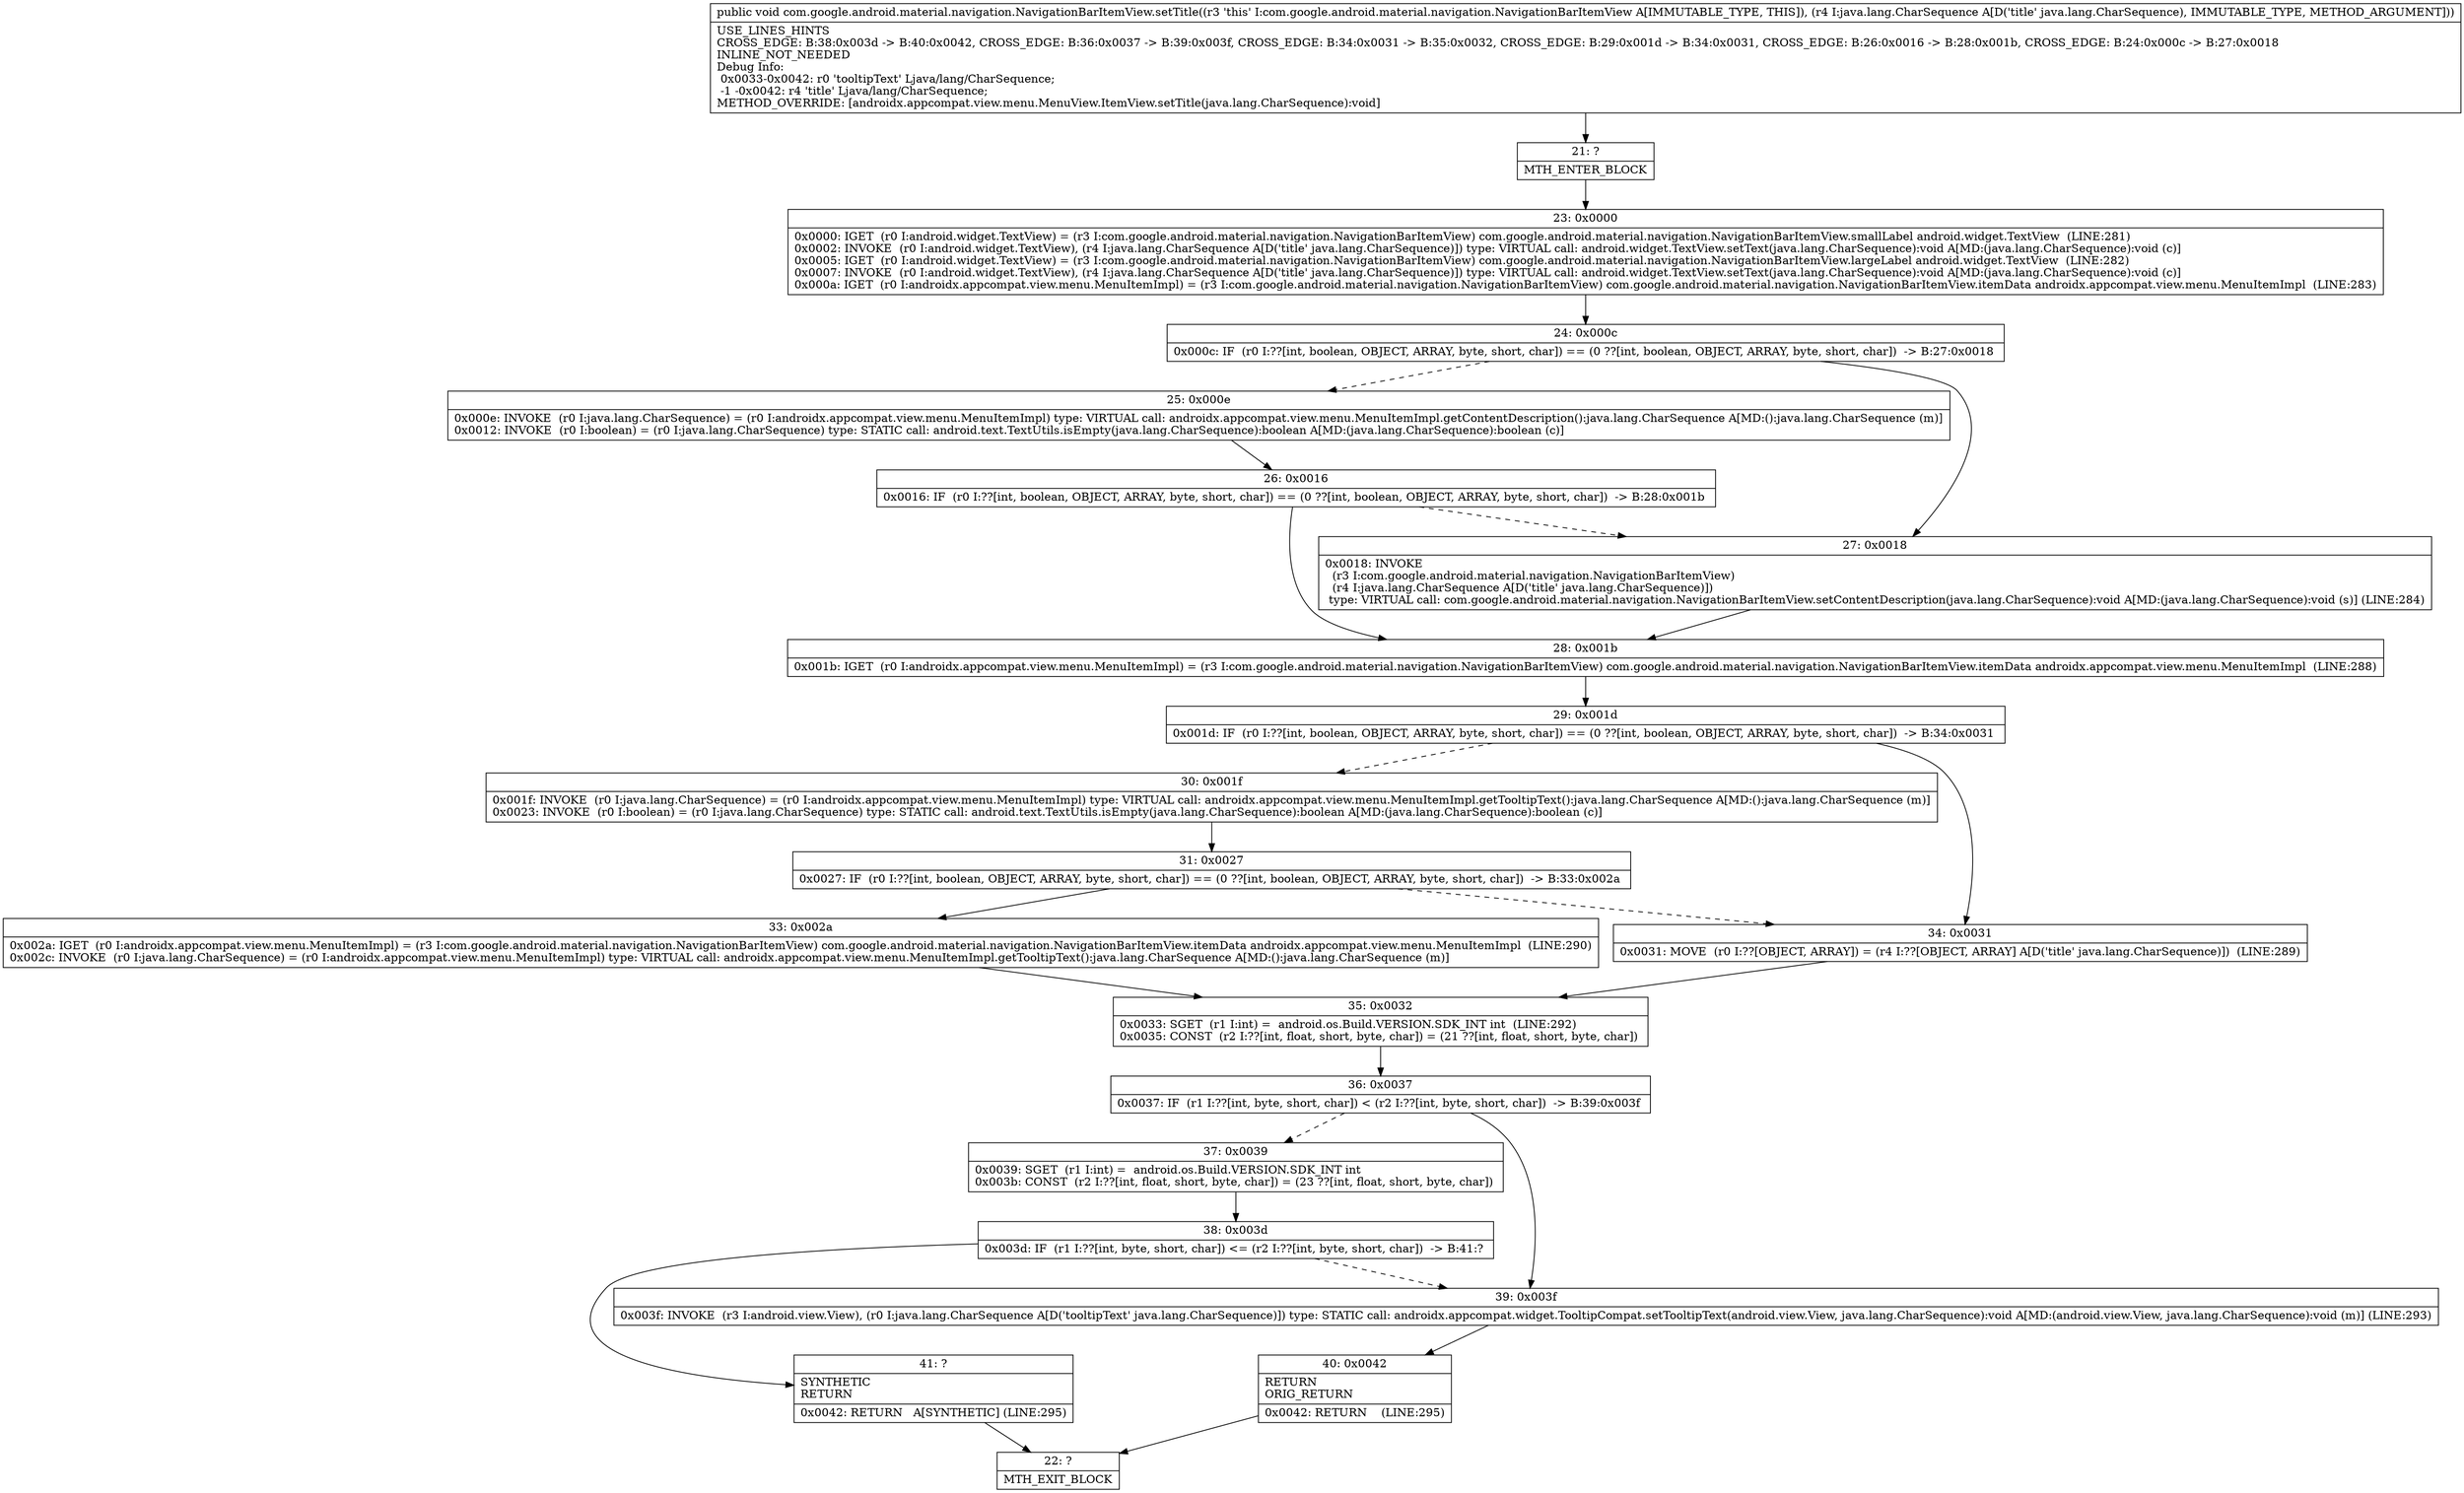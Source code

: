 digraph "CFG forcom.google.android.material.navigation.NavigationBarItemView.setTitle(Ljava\/lang\/CharSequence;)V" {
Node_21 [shape=record,label="{21\:\ ?|MTH_ENTER_BLOCK\l}"];
Node_23 [shape=record,label="{23\:\ 0x0000|0x0000: IGET  (r0 I:android.widget.TextView) = (r3 I:com.google.android.material.navigation.NavigationBarItemView) com.google.android.material.navigation.NavigationBarItemView.smallLabel android.widget.TextView  (LINE:281)\l0x0002: INVOKE  (r0 I:android.widget.TextView), (r4 I:java.lang.CharSequence A[D('title' java.lang.CharSequence)]) type: VIRTUAL call: android.widget.TextView.setText(java.lang.CharSequence):void A[MD:(java.lang.CharSequence):void (c)]\l0x0005: IGET  (r0 I:android.widget.TextView) = (r3 I:com.google.android.material.navigation.NavigationBarItemView) com.google.android.material.navigation.NavigationBarItemView.largeLabel android.widget.TextView  (LINE:282)\l0x0007: INVOKE  (r0 I:android.widget.TextView), (r4 I:java.lang.CharSequence A[D('title' java.lang.CharSequence)]) type: VIRTUAL call: android.widget.TextView.setText(java.lang.CharSequence):void A[MD:(java.lang.CharSequence):void (c)]\l0x000a: IGET  (r0 I:androidx.appcompat.view.menu.MenuItemImpl) = (r3 I:com.google.android.material.navigation.NavigationBarItemView) com.google.android.material.navigation.NavigationBarItemView.itemData androidx.appcompat.view.menu.MenuItemImpl  (LINE:283)\l}"];
Node_24 [shape=record,label="{24\:\ 0x000c|0x000c: IF  (r0 I:??[int, boolean, OBJECT, ARRAY, byte, short, char]) == (0 ??[int, boolean, OBJECT, ARRAY, byte, short, char])  \-\> B:27:0x0018 \l}"];
Node_25 [shape=record,label="{25\:\ 0x000e|0x000e: INVOKE  (r0 I:java.lang.CharSequence) = (r0 I:androidx.appcompat.view.menu.MenuItemImpl) type: VIRTUAL call: androidx.appcompat.view.menu.MenuItemImpl.getContentDescription():java.lang.CharSequence A[MD:():java.lang.CharSequence (m)]\l0x0012: INVOKE  (r0 I:boolean) = (r0 I:java.lang.CharSequence) type: STATIC call: android.text.TextUtils.isEmpty(java.lang.CharSequence):boolean A[MD:(java.lang.CharSequence):boolean (c)]\l}"];
Node_26 [shape=record,label="{26\:\ 0x0016|0x0016: IF  (r0 I:??[int, boolean, OBJECT, ARRAY, byte, short, char]) == (0 ??[int, boolean, OBJECT, ARRAY, byte, short, char])  \-\> B:28:0x001b \l}"];
Node_28 [shape=record,label="{28\:\ 0x001b|0x001b: IGET  (r0 I:androidx.appcompat.view.menu.MenuItemImpl) = (r3 I:com.google.android.material.navigation.NavigationBarItemView) com.google.android.material.navigation.NavigationBarItemView.itemData androidx.appcompat.view.menu.MenuItemImpl  (LINE:288)\l}"];
Node_29 [shape=record,label="{29\:\ 0x001d|0x001d: IF  (r0 I:??[int, boolean, OBJECT, ARRAY, byte, short, char]) == (0 ??[int, boolean, OBJECT, ARRAY, byte, short, char])  \-\> B:34:0x0031 \l}"];
Node_30 [shape=record,label="{30\:\ 0x001f|0x001f: INVOKE  (r0 I:java.lang.CharSequence) = (r0 I:androidx.appcompat.view.menu.MenuItemImpl) type: VIRTUAL call: androidx.appcompat.view.menu.MenuItemImpl.getTooltipText():java.lang.CharSequence A[MD:():java.lang.CharSequence (m)]\l0x0023: INVOKE  (r0 I:boolean) = (r0 I:java.lang.CharSequence) type: STATIC call: android.text.TextUtils.isEmpty(java.lang.CharSequence):boolean A[MD:(java.lang.CharSequence):boolean (c)]\l}"];
Node_31 [shape=record,label="{31\:\ 0x0027|0x0027: IF  (r0 I:??[int, boolean, OBJECT, ARRAY, byte, short, char]) == (0 ??[int, boolean, OBJECT, ARRAY, byte, short, char])  \-\> B:33:0x002a \l}"];
Node_33 [shape=record,label="{33\:\ 0x002a|0x002a: IGET  (r0 I:androidx.appcompat.view.menu.MenuItemImpl) = (r3 I:com.google.android.material.navigation.NavigationBarItemView) com.google.android.material.navigation.NavigationBarItemView.itemData androidx.appcompat.view.menu.MenuItemImpl  (LINE:290)\l0x002c: INVOKE  (r0 I:java.lang.CharSequence) = (r0 I:androidx.appcompat.view.menu.MenuItemImpl) type: VIRTUAL call: androidx.appcompat.view.menu.MenuItemImpl.getTooltipText():java.lang.CharSequence A[MD:():java.lang.CharSequence (m)]\l}"];
Node_35 [shape=record,label="{35\:\ 0x0032|0x0033: SGET  (r1 I:int) =  android.os.Build.VERSION.SDK_INT int  (LINE:292)\l0x0035: CONST  (r2 I:??[int, float, short, byte, char]) = (21 ??[int, float, short, byte, char]) \l}"];
Node_36 [shape=record,label="{36\:\ 0x0037|0x0037: IF  (r1 I:??[int, byte, short, char]) \< (r2 I:??[int, byte, short, char])  \-\> B:39:0x003f \l}"];
Node_37 [shape=record,label="{37\:\ 0x0039|0x0039: SGET  (r1 I:int) =  android.os.Build.VERSION.SDK_INT int \l0x003b: CONST  (r2 I:??[int, float, short, byte, char]) = (23 ??[int, float, short, byte, char]) \l}"];
Node_38 [shape=record,label="{38\:\ 0x003d|0x003d: IF  (r1 I:??[int, byte, short, char]) \<= (r2 I:??[int, byte, short, char])  \-\> B:41:? \l}"];
Node_41 [shape=record,label="{41\:\ ?|SYNTHETIC\lRETURN\l|0x0042: RETURN   A[SYNTHETIC] (LINE:295)\l}"];
Node_22 [shape=record,label="{22\:\ ?|MTH_EXIT_BLOCK\l}"];
Node_39 [shape=record,label="{39\:\ 0x003f|0x003f: INVOKE  (r3 I:android.view.View), (r0 I:java.lang.CharSequence A[D('tooltipText' java.lang.CharSequence)]) type: STATIC call: androidx.appcompat.widget.TooltipCompat.setTooltipText(android.view.View, java.lang.CharSequence):void A[MD:(android.view.View, java.lang.CharSequence):void (m)] (LINE:293)\l}"];
Node_40 [shape=record,label="{40\:\ 0x0042|RETURN\lORIG_RETURN\l|0x0042: RETURN    (LINE:295)\l}"];
Node_34 [shape=record,label="{34\:\ 0x0031|0x0031: MOVE  (r0 I:??[OBJECT, ARRAY]) = (r4 I:??[OBJECT, ARRAY] A[D('title' java.lang.CharSequence)])  (LINE:289)\l}"];
Node_27 [shape=record,label="{27\:\ 0x0018|0x0018: INVOKE  \l  (r3 I:com.google.android.material.navigation.NavigationBarItemView)\l  (r4 I:java.lang.CharSequence A[D('title' java.lang.CharSequence)])\l type: VIRTUAL call: com.google.android.material.navigation.NavigationBarItemView.setContentDescription(java.lang.CharSequence):void A[MD:(java.lang.CharSequence):void (s)] (LINE:284)\l}"];
MethodNode[shape=record,label="{public void com.google.android.material.navigation.NavigationBarItemView.setTitle((r3 'this' I:com.google.android.material.navigation.NavigationBarItemView A[IMMUTABLE_TYPE, THIS]), (r4 I:java.lang.CharSequence A[D('title' java.lang.CharSequence), IMMUTABLE_TYPE, METHOD_ARGUMENT]))  | USE_LINES_HINTS\lCROSS_EDGE: B:38:0x003d \-\> B:40:0x0042, CROSS_EDGE: B:36:0x0037 \-\> B:39:0x003f, CROSS_EDGE: B:34:0x0031 \-\> B:35:0x0032, CROSS_EDGE: B:29:0x001d \-\> B:34:0x0031, CROSS_EDGE: B:26:0x0016 \-\> B:28:0x001b, CROSS_EDGE: B:24:0x000c \-\> B:27:0x0018\lINLINE_NOT_NEEDED\lDebug Info:\l  0x0033\-0x0042: r0 'tooltipText' Ljava\/lang\/CharSequence;\l  \-1 \-0x0042: r4 'title' Ljava\/lang\/CharSequence;\lMETHOD_OVERRIDE: [androidx.appcompat.view.menu.MenuView.ItemView.setTitle(java.lang.CharSequence):void]\l}"];
MethodNode -> Node_21;Node_21 -> Node_23;
Node_23 -> Node_24;
Node_24 -> Node_25[style=dashed];
Node_24 -> Node_27;
Node_25 -> Node_26;
Node_26 -> Node_27[style=dashed];
Node_26 -> Node_28;
Node_28 -> Node_29;
Node_29 -> Node_30[style=dashed];
Node_29 -> Node_34;
Node_30 -> Node_31;
Node_31 -> Node_33;
Node_31 -> Node_34[style=dashed];
Node_33 -> Node_35;
Node_35 -> Node_36;
Node_36 -> Node_37[style=dashed];
Node_36 -> Node_39;
Node_37 -> Node_38;
Node_38 -> Node_39[style=dashed];
Node_38 -> Node_41;
Node_41 -> Node_22;
Node_39 -> Node_40;
Node_40 -> Node_22;
Node_34 -> Node_35;
Node_27 -> Node_28;
}

